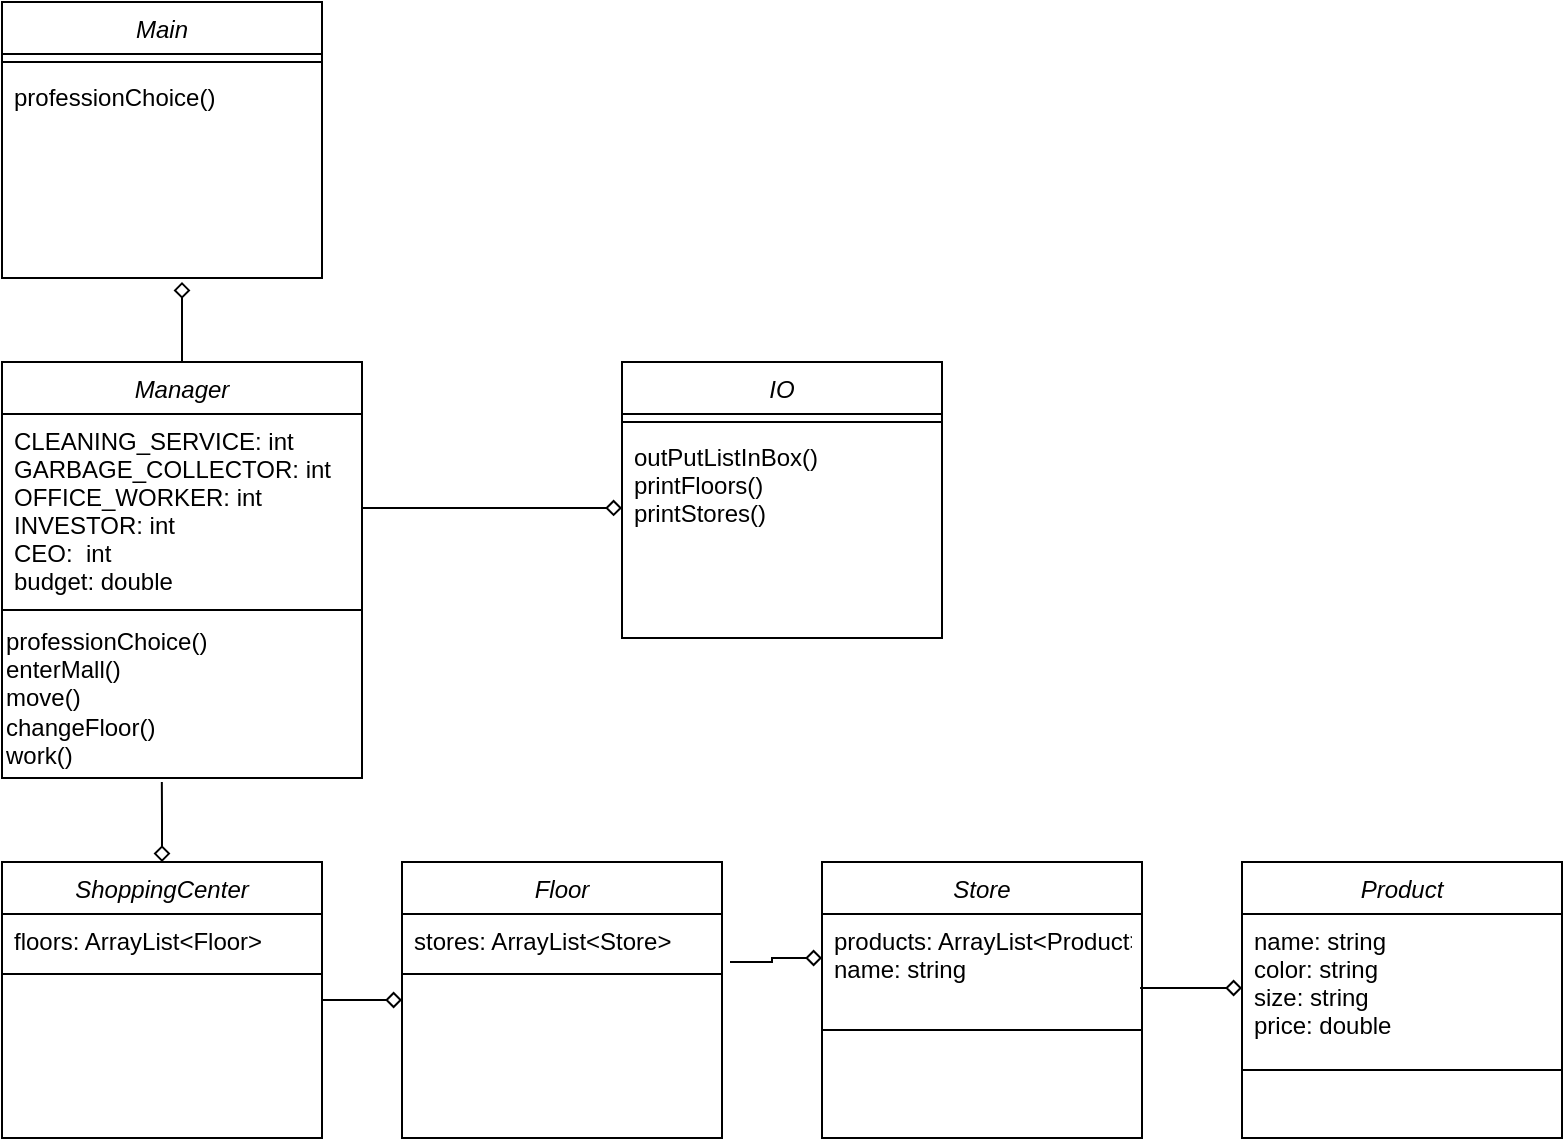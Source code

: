 <mxfile version="15.5.2" type="device"><diagram id="C5RBs43oDa-KdzZeNtuy" name="Page-1"><mxGraphModel dx="1422" dy="914" grid="1" gridSize="10" guides="1" tooltips="1" connect="1" arrows="1" fold="1" page="1" pageScale="1" pageWidth="827" pageHeight="1169" math="0" shadow="0"><root><mxCell id="WIyWlLk6GJQsqaUBKTNV-0"/><mxCell id="WIyWlLk6GJQsqaUBKTNV-1" parent="WIyWlLk6GJQsqaUBKTNV-0"/><mxCell id="zkfFHV4jXpPFQw0GAbJ--0" value="Main" style="swimlane;fontStyle=2;align=center;verticalAlign=top;childLayout=stackLayout;horizontal=1;startSize=26;horizontalStack=0;resizeParent=1;resizeLast=0;collapsible=1;marginBottom=0;rounded=0;shadow=0;strokeWidth=1;" parent="WIyWlLk6GJQsqaUBKTNV-1" vertex="1"><mxGeometry x="20" y="60" width="160" height="138" as="geometry"><mxRectangle x="230" y="140" width="160" height="26" as="alternateBounds"/></mxGeometry></mxCell><mxCell id="zkfFHV4jXpPFQw0GAbJ--4" value="" style="line;html=1;strokeWidth=1;align=left;verticalAlign=middle;spacingTop=-1;spacingLeft=3;spacingRight=3;rotatable=0;labelPosition=right;points=[];portConstraint=eastwest;" parent="zkfFHV4jXpPFQw0GAbJ--0" vertex="1"><mxGeometry y="26" width="160" height="8" as="geometry"/></mxCell><mxCell id="zkfFHV4jXpPFQw0GAbJ--5" value="professionChoice()" style="text;align=left;verticalAlign=top;spacingLeft=4;spacingRight=4;overflow=hidden;rotatable=0;points=[[0,0.5],[1,0.5]];portConstraint=eastwest;" parent="zkfFHV4jXpPFQw0GAbJ--0" vertex="1"><mxGeometry y="34" width="160" height="26" as="geometry"/></mxCell><mxCell id="-q9uwEsixGayTkU8NssY-0" value="IO" style="swimlane;fontStyle=2;align=center;verticalAlign=top;childLayout=stackLayout;horizontal=1;startSize=26;horizontalStack=0;resizeParent=1;resizeLast=0;collapsible=1;marginBottom=0;rounded=0;shadow=0;strokeWidth=1;" vertex="1" parent="WIyWlLk6GJQsqaUBKTNV-1"><mxGeometry x="330" y="240" width="160" height="138" as="geometry"><mxRectangle x="230" y="140" width="160" height="26" as="alternateBounds"/></mxGeometry></mxCell><mxCell id="-q9uwEsixGayTkU8NssY-4" value="" style="line;html=1;strokeWidth=1;align=left;verticalAlign=middle;spacingTop=-1;spacingLeft=3;spacingRight=3;rotatable=0;labelPosition=right;points=[];portConstraint=eastwest;" vertex="1" parent="-q9uwEsixGayTkU8NssY-0"><mxGeometry y="26" width="160" height="8" as="geometry"/></mxCell><mxCell id="-q9uwEsixGayTkU8NssY-5" value="outPutListInBox()&#10;printFloors()&#10;printStores()" style="text;align=left;verticalAlign=top;spacingLeft=4;spacingRight=4;overflow=hidden;rotatable=0;points=[[0,0.5],[1,0.5]];portConstraint=eastwest;" vertex="1" parent="-q9uwEsixGayTkU8NssY-0"><mxGeometry y="34" width="160" height="56" as="geometry"/></mxCell><mxCell id="-q9uwEsixGayTkU8NssY-49" style="edgeStyle=orthogonalEdgeStyle;rounded=0;orthogonalLoop=1;jettySize=auto;html=1;exitX=0.5;exitY=0;exitDx=0;exitDy=0;endArrow=diamond;endFill=0;" edge="1" parent="WIyWlLk6GJQsqaUBKTNV-1" source="-q9uwEsixGayTkU8NssY-6"><mxGeometry relative="1" as="geometry"><mxPoint x="110" y="200" as="targetPoint"/></mxGeometry></mxCell><mxCell id="-q9uwEsixGayTkU8NssY-6" value="Manager" style="swimlane;fontStyle=2;align=center;verticalAlign=top;childLayout=stackLayout;horizontal=1;startSize=26;horizontalStack=0;resizeParent=1;resizeLast=0;collapsible=1;marginBottom=0;rounded=0;shadow=0;strokeWidth=1;" vertex="1" parent="WIyWlLk6GJQsqaUBKTNV-1"><mxGeometry x="20" y="240" width="180" height="208" as="geometry"><mxRectangle x="230" y="140" width="160" height="26" as="alternateBounds"/></mxGeometry></mxCell><mxCell id="-q9uwEsixGayTkU8NssY-7" value="CLEANING_SERVICE: int&#10;GARBAGE_COLLECTOR: int&#10;OFFICE_WORKER: int&#10;INVESTOR: int&#10;CEO:  int&#10;budget: double&#10;&#10;" style="text;align=left;verticalAlign=top;spacingLeft=4;spacingRight=4;overflow=hidden;rotatable=0;points=[[0,0.5],[1,0.5]];portConstraint=eastwest;" vertex="1" parent="-q9uwEsixGayTkU8NssY-6"><mxGeometry y="26" width="180" height="94" as="geometry"/></mxCell><mxCell id="-q9uwEsixGayTkU8NssY-10" value="" style="line;html=1;strokeWidth=1;align=left;verticalAlign=middle;spacingTop=-1;spacingLeft=3;spacingRight=3;rotatable=0;labelPosition=right;points=[];portConstraint=eastwest;" vertex="1" parent="-q9uwEsixGayTkU8NssY-6"><mxGeometry y="120" width="180" height="8" as="geometry"/></mxCell><mxCell id="-q9uwEsixGayTkU8NssY-43" value="professionChoice()&lt;br&gt;enterMall()&lt;br&gt;move()&lt;br&gt;changeFloor()&lt;br&gt;work()" style="text;html=1;align=left;verticalAlign=middle;resizable=0;points=[];autosize=1;strokeColor=none;fillColor=none;" vertex="1" parent="-q9uwEsixGayTkU8NssY-6"><mxGeometry y="128" width="180" height="80" as="geometry"/></mxCell><mxCell id="-q9uwEsixGayTkU8NssY-47" style="edgeStyle=orthogonalEdgeStyle;rounded=0;orthogonalLoop=1;jettySize=auto;html=1;exitX=0.5;exitY=0;exitDx=0;exitDy=0;entryX=0.444;entryY=1.025;entryDx=0;entryDy=0;entryPerimeter=0;startArrow=diamond;startFill=0;endArrow=none;endFill=0;" edge="1" parent="WIyWlLk6GJQsqaUBKTNV-1" source="-q9uwEsixGayTkU8NssY-12" target="-q9uwEsixGayTkU8NssY-43"><mxGeometry relative="1" as="geometry"/></mxCell><mxCell id="-q9uwEsixGayTkU8NssY-12" value="ShoppingCenter" style="swimlane;fontStyle=2;align=center;verticalAlign=top;childLayout=stackLayout;horizontal=1;startSize=26;horizontalStack=0;resizeParent=1;resizeLast=0;collapsible=1;marginBottom=0;rounded=0;shadow=0;strokeWidth=1;" vertex="1" parent="WIyWlLk6GJQsqaUBKTNV-1"><mxGeometry x="20" y="490" width="160" height="138" as="geometry"><mxRectangle x="230" y="140" width="160" height="26" as="alternateBounds"/></mxGeometry></mxCell><mxCell id="-q9uwEsixGayTkU8NssY-13" value="floors: ArrayList&lt;Floor&gt;" style="text;align=left;verticalAlign=top;spacingLeft=4;spacingRight=4;overflow=hidden;rotatable=0;points=[[0,0.5],[1,0.5]];portConstraint=eastwest;" vertex="1" parent="-q9uwEsixGayTkU8NssY-12"><mxGeometry y="26" width="160" height="26" as="geometry"/></mxCell><mxCell id="-q9uwEsixGayTkU8NssY-16" value="" style="line;html=1;strokeWidth=1;align=left;verticalAlign=middle;spacingTop=-1;spacingLeft=3;spacingRight=3;rotatable=0;labelPosition=right;points=[];portConstraint=eastwest;" vertex="1" parent="-q9uwEsixGayTkU8NssY-12"><mxGeometry y="52" width="160" height="8" as="geometry"/></mxCell><mxCell id="-q9uwEsixGayTkU8NssY-46" style="edgeStyle=orthogonalEdgeStyle;rounded=0;orthogonalLoop=1;jettySize=auto;html=1;exitX=0;exitY=0.5;exitDx=0;exitDy=0;entryX=1;entryY=0.5;entryDx=0;entryDy=0;startArrow=diamond;startFill=0;endArrow=none;endFill=0;" edge="1" parent="WIyWlLk6GJQsqaUBKTNV-1" source="-q9uwEsixGayTkU8NssY-18" target="-q9uwEsixGayTkU8NssY-12"><mxGeometry relative="1" as="geometry"/></mxCell><mxCell id="-q9uwEsixGayTkU8NssY-18" value="Floor" style="swimlane;fontStyle=2;align=center;verticalAlign=top;childLayout=stackLayout;horizontal=1;startSize=26;horizontalStack=0;resizeParent=1;resizeLast=0;collapsible=1;marginBottom=0;rounded=0;shadow=0;strokeWidth=1;" vertex="1" parent="WIyWlLk6GJQsqaUBKTNV-1"><mxGeometry x="220" y="490" width="160" height="138" as="geometry"><mxRectangle x="230" y="140" width="160" height="26" as="alternateBounds"/></mxGeometry></mxCell><mxCell id="-q9uwEsixGayTkU8NssY-19" value="stores: ArrayList&lt;Store&gt;" style="text;align=left;verticalAlign=top;spacingLeft=4;spacingRight=4;overflow=hidden;rotatable=0;points=[[0,0.5],[1,0.5]];portConstraint=eastwest;" vertex="1" parent="-q9uwEsixGayTkU8NssY-18"><mxGeometry y="26" width="160" height="26" as="geometry"/></mxCell><mxCell id="-q9uwEsixGayTkU8NssY-22" value="" style="line;html=1;strokeWidth=1;align=left;verticalAlign=middle;spacingTop=-1;spacingLeft=3;spacingRight=3;rotatable=0;labelPosition=right;points=[];portConstraint=eastwest;" vertex="1" parent="-q9uwEsixGayTkU8NssY-18"><mxGeometry y="52" width="160" height="8" as="geometry"/></mxCell><mxCell id="-q9uwEsixGayTkU8NssY-24" value="Store" style="swimlane;fontStyle=2;align=center;verticalAlign=top;childLayout=stackLayout;horizontal=1;startSize=26;horizontalStack=0;resizeParent=1;resizeLast=0;collapsible=1;marginBottom=0;rounded=0;shadow=0;strokeWidth=1;" vertex="1" parent="WIyWlLk6GJQsqaUBKTNV-1"><mxGeometry x="430" y="490" width="160" height="138" as="geometry"><mxRectangle x="230" y="140" width="160" height="26" as="alternateBounds"/></mxGeometry></mxCell><mxCell id="-q9uwEsixGayTkU8NssY-25" value="products: ArrayList&lt;Product&gt;&#10;name: string" style="text;align=left;verticalAlign=top;spacingLeft=4;spacingRight=4;overflow=hidden;rotatable=0;points=[[0,0.5],[1,0.5]];portConstraint=eastwest;" vertex="1" parent="-q9uwEsixGayTkU8NssY-24"><mxGeometry y="26" width="160" height="44" as="geometry"/></mxCell><mxCell id="-q9uwEsixGayTkU8NssY-28" value="" style="line;html=1;strokeWidth=1;align=left;verticalAlign=middle;spacingTop=-1;spacingLeft=3;spacingRight=3;rotatable=0;labelPosition=right;points=[];portConstraint=eastwest;" vertex="1" parent="-q9uwEsixGayTkU8NssY-24"><mxGeometry y="70" width="160" height="28" as="geometry"/></mxCell><mxCell id="-q9uwEsixGayTkU8NssY-30" value="Product" style="swimlane;fontStyle=2;align=center;verticalAlign=top;childLayout=stackLayout;horizontal=1;startSize=26;horizontalStack=0;resizeParent=1;resizeLast=0;collapsible=1;marginBottom=0;rounded=0;shadow=0;strokeWidth=1;" vertex="1" parent="WIyWlLk6GJQsqaUBKTNV-1"><mxGeometry x="640" y="490" width="160" height="138" as="geometry"><mxRectangle x="230" y="140" width="160" height="26" as="alternateBounds"/></mxGeometry></mxCell><mxCell id="-q9uwEsixGayTkU8NssY-31" value="name: string&#10;color: string&#10;size: string&#10;price: double" style="text;align=left;verticalAlign=top;spacingLeft=4;spacingRight=4;overflow=hidden;rotatable=0;points=[[0,0.5],[1,0.5]];portConstraint=eastwest;" vertex="1" parent="-q9uwEsixGayTkU8NssY-30"><mxGeometry y="26" width="160" height="74" as="geometry"/></mxCell><mxCell id="-q9uwEsixGayTkU8NssY-34" value="" style="line;html=1;strokeWidth=1;align=left;verticalAlign=middle;spacingTop=-1;spacingLeft=3;spacingRight=3;rotatable=0;labelPosition=right;points=[];portConstraint=eastwest;" vertex="1" parent="-q9uwEsixGayTkU8NssY-30"><mxGeometry y="100" width="160" height="8" as="geometry"/></mxCell><mxCell id="-q9uwEsixGayTkU8NssY-44" style="edgeStyle=orthogonalEdgeStyle;rounded=0;orthogonalLoop=1;jettySize=auto;html=1;exitX=0;exitY=0.5;exitDx=0;exitDy=0;entryX=0.994;entryY=0.841;entryDx=0;entryDy=0;entryPerimeter=0;startArrow=diamond;startFill=0;endArrow=none;endFill=0;" edge="1" parent="WIyWlLk6GJQsqaUBKTNV-1" source="-q9uwEsixGayTkU8NssY-31" target="-q9uwEsixGayTkU8NssY-25"><mxGeometry relative="1" as="geometry"/></mxCell><mxCell id="-q9uwEsixGayTkU8NssY-45" style="edgeStyle=orthogonalEdgeStyle;rounded=0;orthogonalLoop=1;jettySize=auto;html=1;entryX=1.025;entryY=0.923;entryDx=0;entryDy=0;entryPerimeter=0;startArrow=diamond;startFill=0;endArrow=none;endFill=0;" edge="1" parent="WIyWlLk6GJQsqaUBKTNV-1" source="-q9uwEsixGayTkU8NssY-25" target="-q9uwEsixGayTkU8NssY-19"><mxGeometry relative="1" as="geometry"/></mxCell><mxCell id="-q9uwEsixGayTkU8NssY-48" style="edgeStyle=orthogonalEdgeStyle;rounded=0;orthogonalLoop=1;jettySize=auto;html=1;exitX=1;exitY=0.5;exitDx=0;exitDy=0;entryX=0;entryY=0.696;entryDx=0;entryDy=0;entryPerimeter=0;endArrow=diamond;endFill=0;" edge="1" parent="WIyWlLk6GJQsqaUBKTNV-1" source="-q9uwEsixGayTkU8NssY-7" target="-q9uwEsixGayTkU8NssY-5"><mxGeometry relative="1" as="geometry"/></mxCell></root></mxGraphModel></diagram></mxfile>